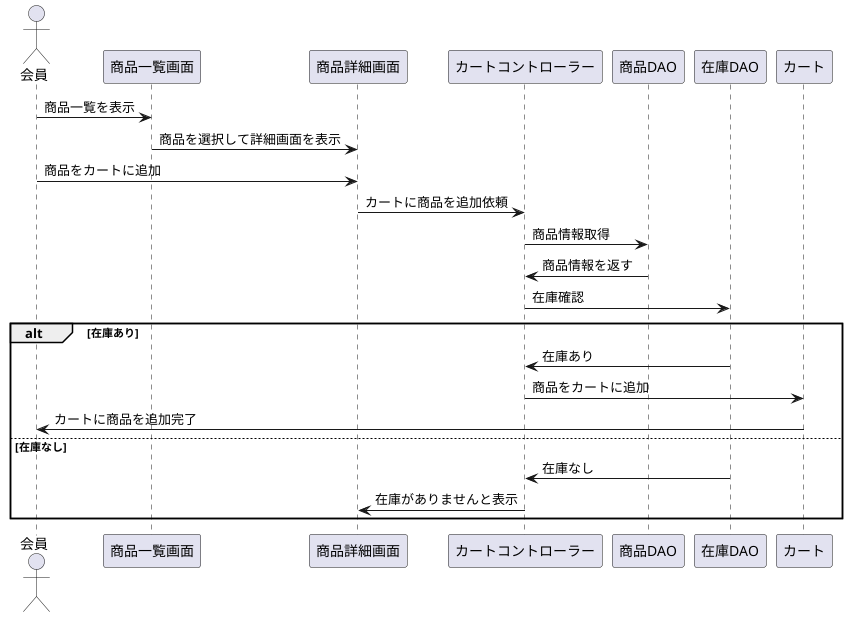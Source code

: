 @startuml カート追加
actor 会員 as user
participant 商品一覧画面 as productList
participant 商品詳細画面 as productDetail
participant カートコントローラー as cartController
participant 商品DAO as productDAO
participant 在庫DAO as stockDAO
participant カート as cart

user -> productList: 商品一覧を表示
productList -> productDetail: 商品を選択して詳細画面を表示
user -> productDetail: 商品をカートに追加
productDetail -> cartController: カートに商品を追加依頼
cartController -> productDAO: 商品情報取得
productDAO -> cartController: 商品情報を返す

cartController -> stockDAO: 在庫確認
alt 在庫あり
    stockDAO -> cartController: 在庫あり
    cartController -> cart: 商品をカートに追加
    cart -> user: カートに商品を追加完了
else 在庫なし
    stockDAO -> cartController: 在庫なし
    cartController -> productDetail: 在庫がありませんと表示
end
@enduml

